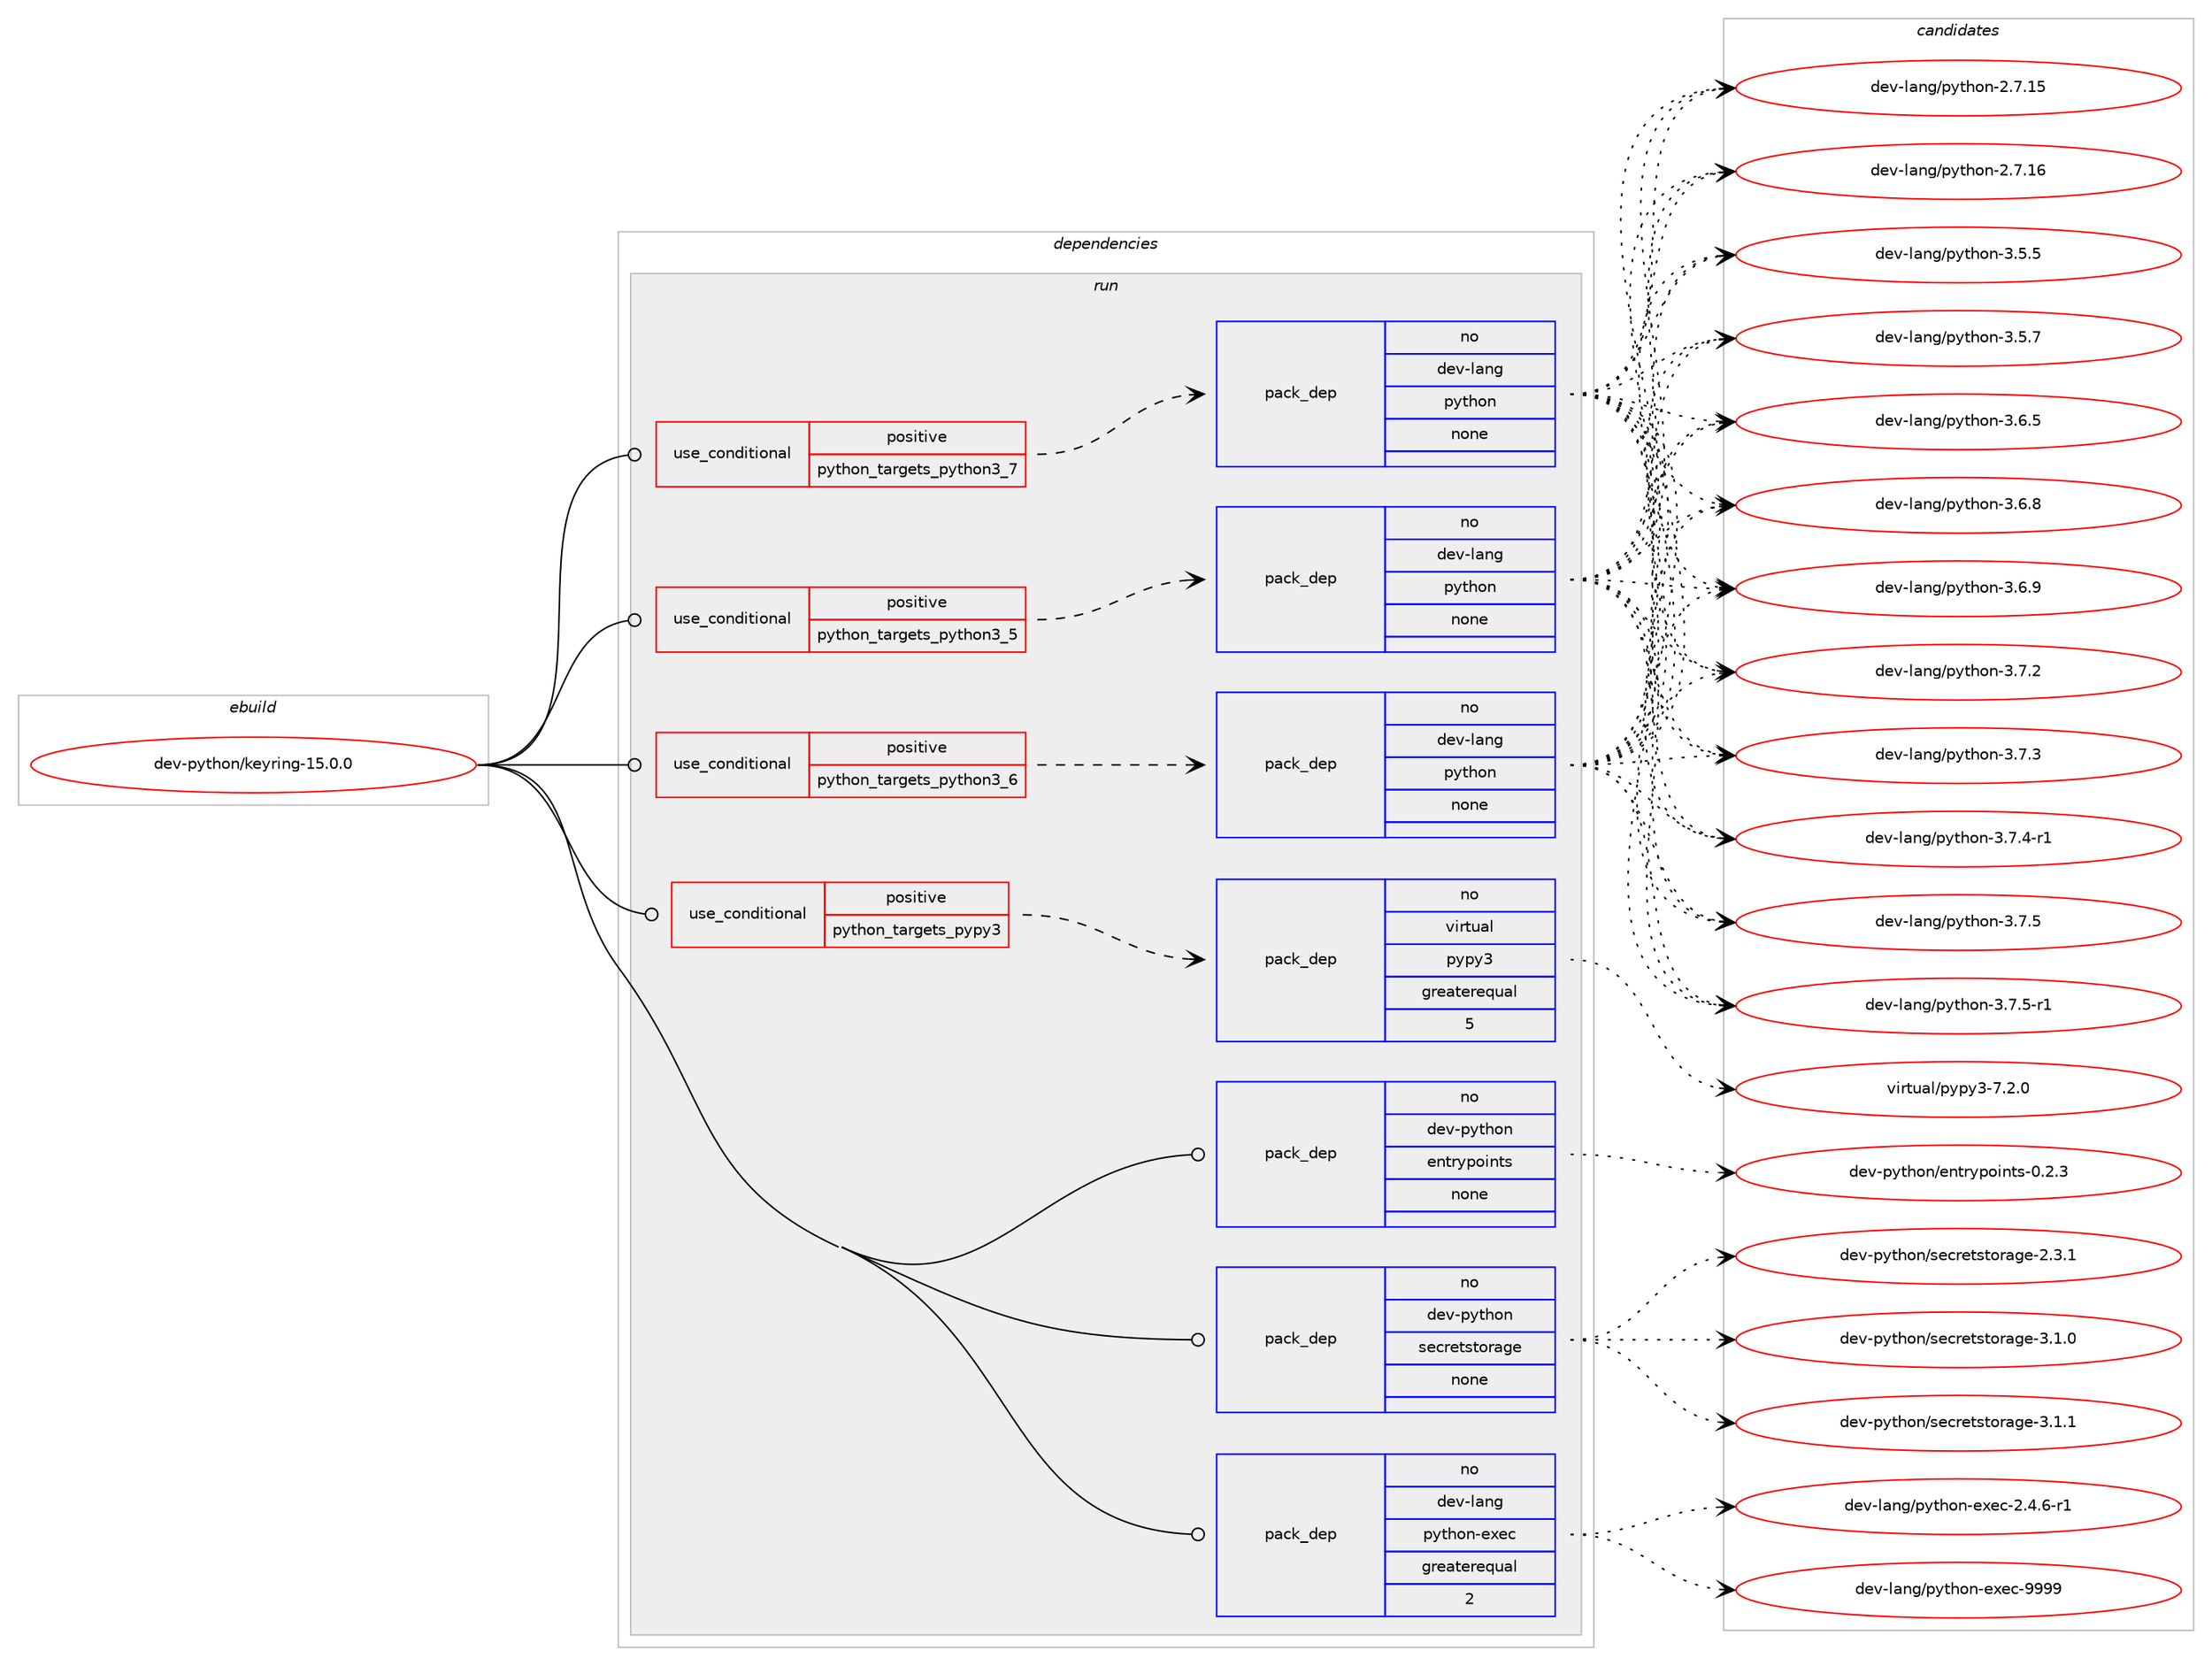 digraph prolog {

# *************
# Graph options
# *************

newrank=true;
concentrate=true;
compound=true;
graph [rankdir=LR,fontname=Helvetica,fontsize=10,ranksep=1.5];#, ranksep=2.5, nodesep=0.2];
edge  [arrowhead=vee];
node  [fontname=Helvetica,fontsize=10];

# **********
# The ebuild
# **********

subgraph cluster_leftcol {
color=gray;
rank=same;
label=<<i>ebuild</i>>;
id [label="dev-python/keyring-15.0.0", color=red, width=4, href="../dev-python/keyring-15.0.0.svg"];
}

# ****************
# The dependencies
# ****************

subgraph cluster_midcol {
color=gray;
label=<<i>dependencies</i>>;
subgraph cluster_compile {
fillcolor="#eeeeee";
style=filled;
label=<<i>compile</i>>;
}
subgraph cluster_compileandrun {
fillcolor="#eeeeee";
style=filled;
label=<<i>compile and run</i>>;
}
subgraph cluster_run {
fillcolor="#eeeeee";
style=filled;
label=<<i>run</i>>;
subgraph cond141747 {
dependency612151 [label=<<TABLE BORDER="0" CELLBORDER="1" CELLSPACING="0" CELLPADDING="4"><TR><TD ROWSPAN="3" CELLPADDING="10">use_conditional</TD></TR><TR><TD>positive</TD></TR><TR><TD>python_targets_pypy3</TD></TR></TABLE>>, shape=none, color=red];
subgraph pack458600 {
dependency612152 [label=<<TABLE BORDER="0" CELLBORDER="1" CELLSPACING="0" CELLPADDING="4" WIDTH="220"><TR><TD ROWSPAN="6" CELLPADDING="30">pack_dep</TD></TR><TR><TD WIDTH="110">no</TD></TR><TR><TD>virtual</TD></TR><TR><TD>pypy3</TD></TR><TR><TD>greaterequal</TD></TR><TR><TD>5</TD></TR></TABLE>>, shape=none, color=blue];
}
dependency612151:e -> dependency612152:w [weight=20,style="dashed",arrowhead="vee"];
}
id:e -> dependency612151:w [weight=20,style="solid",arrowhead="odot"];
subgraph cond141748 {
dependency612153 [label=<<TABLE BORDER="0" CELLBORDER="1" CELLSPACING="0" CELLPADDING="4"><TR><TD ROWSPAN="3" CELLPADDING="10">use_conditional</TD></TR><TR><TD>positive</TD></TR><TR><TD>python_targets_python3_5</TD></TR></TABLE>>, shape=none, color=red];
subgraph pack458601 {
dependency612154 [label=<<TABLE BORDER="0" CELLBORDER="1" CELLSPACING="0" CELLPADDING="4" WIDTH="220"><TR><TD ROWSPAN="6" CELLPADDING="30">pack_dep</TD></TR><TR><TD WIDTH="110">no</TD></TR><TR><TD>dev-lang</TD></TR><TR><TD>python</TD></TR><TR><TD>none</TD></TR><TR><TD></TD></TR></TABLE>>, shape=none, color=blue];
}
dependency612153:e -> dependency612154:w [weight=20,style="dashed",arrowhead="vee"];
}
id:e -> dependency612153:w [weight=20,style="solid",arrowhead="odot"];
subgraph cond141749 {
dependency612155 [label=<<TABLE BORDER="0" CELLBORDER="1" CELLSPACING="0" CELLPADDING="4"><TR><TD ROWSPAN="3" CELLPADDING="10">use_conditional</TD></TR><TR><TD>positive</TD></TR><TR><TD>python_targets_python3_6</TD></TR></TABLE>>, shape=none, color=red];
subgraph pack458602 {
dependency612156 [label=<<TABLE BORDER="0" CELLBORDER="1" CELLSPACING="0" CELLPADDING="4" WIDTH="220"><TR><TD ROWSPAN="6" CELLPADDING="30">pack_dep</TD></TR><TR><TD WIDTH="110">no</TD></TR><TR><TD>dev-lang</TD></TR><TR><TD>python</TD></TR><TR><TD>none</TD></TR><TR><TD></TD></TR></TABLE>>, shape=none, color=blue];
}
dependency612155:e -> dependency612156:w [weight=20,style="dashed",arrowhead="vee"];
}
id:e -> dependency612155:w [weight=20,style="solid",arrowhead="odot"];
subgraph cond141750 {
dependency612157 [label=<<TABLE BORDER="0" CELLBORDER="1" CELLSPACING="0" CELLPADDING="4"><TR><TD ROWSPAN="3" CELLPADDING="10">use_conditional</TD></TR><TR><TD>positive</TD></TR><TR><TD>python_targets_python3_7</TD></TR></TABLE>>, shape=none, color=red];
subgraph pack458603 {
dependency612158 [label=<<TABLE BORDER="0" CELLBORDER="1" CELLSPACING="0" CELLPADDING="4" WIDTH="220"><TR><TD ROWSPAN="6" CELLPADDING="30">pack_dep</TD></TR><TR><TD WIDTH="110">no</TD></TR><TR><TD>dev-lang</TD></TR><TR><TD>python</TD></TR><TR><TD>none</TD></TR><TR><TD></TD></TR></TABLE>>, shape=none, color=blue];
}
dependency612157:e -> dependency612158:w [weight=20,style="dashed",arrowhead="vee"];
}
id:e -> dependency612157:w [weight=20,style="solid",arrowhead="odot"];
subgraph pack458604 {
dependency612159 [label=<<TABLE BORDER="0" CELLBORDER="1" CELLSPACING="0" CELLPADDING="4" WIDTH="220"><TR><TD ROWSPAN="6" CELLPADDING="30">pack_dep</TD></TR><TR><TD WIDTH="110">no</TD></TR><TR><TD>dev-lang</TD></TR><TR><TD>python-exec</TD></TR><TR><TD>greaterequal</TD></TR><TR><TD>2</TD></TR></TABLE>>, shape=none, color=blue];
}
id:e -> dependency612159:w [weight=20,style="solid",arrowhead="odot"];
subgraph pack458605 {
dependency612160 [label=<<TABLE BORDER="0" CELLBORDER="1" CELLSPACING="0" CELLPADDING="4" WIDTH="220"><TR><TD ROWSPAN="6" CELLPADDING="30">pack_dep</TD></TR><TR><TD WIDTH="110">no</TD></TR><TR><TD>dev-python</TD></TR><TR><TD>entrypoints</TD></TR><TR><TD>none</TD></TR><TR><TD></TD></TR></TABLE>>, shape=none, color=blue];
}
id:e -> dependency612160:w [weight=20,style="solid",arrowhead="odot"];
subgraph pack458606 {
dependency612161 [label=<<TABLE BORDER="0" CELLBORDER="1" CELLSPACING="0" CELLPADDING="4" WIDTH="220"><TR><TD ROWSPAN="6" CELLPADDING="30">pack_dep</TD></TR><TR><TD WIDTH="110">no</TD></TR><TR><TD>dev-python</TD></TR><TR><TD>secretstorage</TD></TR><TR><TD>none</TD></TR><TR><TD></TD></TR></TABLE>>, shape=none, color=blue];
}
id:e -> dependency612161:w [weight=20,style="solid",arrowhead="odot"];
}
}

# **************
# The candidates
# **************

subgraph cluster_choices {
rank=same;
color=gray;
label=<<i>candidates</i>>;

subgraph choice458600 {
color=black;
nodesep=1;
choice118105114116117971084711212111212151455546504648 [label="virtual/pypy3-7.2.0", color=red, width=4,href="../virtual/pypy3-7.2.0.svg"];
dependency612152:e -> choice118105114116117971084711212111212151455546504648:w [style=dotted,weight="100"];
}
subgraph choice458601 {
color=black;
nodesep=1;
choice10010111845108971101034711212111610411111045504655464953 [label="dev-lang/python-2.7.15", color=red, width=4,href="../dev-lang/python-2.7.15.svg"];
choice10010111845108971101034711212111610411111045504655464954 [label="dev-lang/python-2.7.16", color=red, width=4,href="../dev-lang/python-2.7.16.svg"];
choice100101118451089711010347112121116104111110455146534653 [label="dev-lang/python-3.5.5", color=red, width=4,href="../dev-lang/python-3.5.5.svg"];
choice100101118451089711010347112121116104111110455146534655 [label="dev-lang/python-3.5.7", color=red, width=4,href="../dev-lang/python-3.5.7.svg"];
choice100101118451089711010347112121116104111110455146544653 [label="dev-lang/python-3.6.5", color=red, width=4,href="../dev-lang/python-3.6.5.svg"];
choice100101118451089711010347112121116104111110455146544656 [label="dev-lang/python-3.6.8", color=red, width=4,href="../dev-lang/python-3.6.8.svg"];
choice100101118451089711010347112121116104111110455146544657 [label="dev-lang/python-3.6.9", color=red, width=4,href="../dev-lang/python-3.6.9.svg"];
choice100101118451089711010347112121116104111110455146554650 [label="dev-lang/python-3.7.2", color=red, width=4,href="../dev-lang/python-3.7.2.svg"];
choice100101118451089711010347112121116104111110455146554651 [label="dev-lang/python-3.7.3", color=red, width=4,href="../dev-lang/python-3.7.3.svg"];
choice1001011184510897110103471121211161041111104551465546524511449 [label="dev-lang/python-3.7.4-r1", color=red, width=4,href="../dev-lang/python-3.7.4-r1.svg"];
choice100101118451089711010347112121116104111110455146554653 [label="dev-lang/python-3.7.5", color=red, width=4,href="../dev-lang/python-3.7.5.svg"];
choice1001011184510897110103471121211161041111104551465546534511449 [label="dev-lang/python-3.7.5-r1", color=red, width=4,href="../dev-lang/python-3.7.5-r1.svg"];
dependency612154:e -> choice10010111845108971101034711212111610411111045504655464953:w [style=dotted,weight="100"];
dependency612154:e -> choice10010111845108971101034711212111610411111045504655464954:w [style=dotted,weight="100"];
dependency612154:e -> choice100101118451089711010347112121116104111110455146534653:w [style=dotted,weight="100"];
dependency612154:e -> choice100101118451089711010347112121116104111110455146534655:w [style=dotted,weight="100"];
dependency612154:e -> choice100101118451089711010347112121116104111110455146544653:w [style=dotted,weight="100"];
dependency612154:e -> choice100101118451089711010347112121116104111110455146544656:w [style=dotted,weight="100"];
dependency612154:e -> choice100101118451089711010347112121116104111110455146544657:w [style=dotted,weight="100"];
dependency612154:e -> choice100101118451089711010347112121116104111110455146554650:w [style=dotted,weight="100"];
dependency612154:e -> choice100101118451089711010347112121116104111110455146554651:w [style=dotted,weight="100"];
dependency612154:e -> choice1001011184510897110103471121211161041111104551465546524511449:w [style=dotted,weight="100"];
dependency612154:e -> choice100101118451089711010347112121116104111110455146554653:w [style=dotted,weight="100"];
dependency612154:e -> choice1001011184510897110103471121211161041111104551465546534511449:w [style=dotted,weight="100"];
}
subgraph choice458602 {
color=black;
nodesep=1;
choice10010111845108971101034711212111610411111045504655464953 [label="dev-lang/python-2.7.15", color=red, width=4,href="../dev-lang/python-2.7.15.svg"];
choice10010111845108971101034711212111610411111045504655464954 [label="dev-lang/python-2.7.16", color=red, width=4,href="../dev-lang/python-2.7.16.svg"];
choice100101118451089711010347112121116104111110455146534653 [label="dev-lang/python-3.5.5", color=red, width=4,href="../dev-lang/python-3.5.5.svg"];
choice100101118451089711010347112121116104111110455146534655 [label="dev-lang/python-3.5.7", color=red, width=4,href="../dev-lang/python-3.5.7.svg"];
choice100101118451089711010347112121116104111110455146544653 [label="dev-lang/python-3.6.5", color=red, width=4,href="../dev-lang/python-3.6.5.svg"];
choice100101118451089711010347112121116104111110455146544656 [label="dev-lang/python-3.6.8", color=red, width=4,href="../dev-lang/python-3.6.8.svg"];
choice100101118451089711010347112121116104111110455146544657 [label="dev-lang/python-3.6.9", color=red, width=4,href="../dev-lang/python-3.6.9.svg"];
choice100101118451089711010347112121116104111110455146554650 [label="dev-lang/python-3.7.2", color=red, width=4,href="../dev-lang/python-3.7.2.svg"];
choice100101118451089711010347112121116104111110455146554651 [label="dev-lang/python-3.7.3", color=red, width=4,href="../dev-lang/python-3.7.3.svg"];
choice1001011184510897110103471121211161041111104551465546524511449 [label="dev-lang/python-3.7.4-r1", color=red, width=4,href="../dev-lang/python-3.7.4-r1.svg"];
choice100101118451089711010347112121116104111110455146554653 [label="dev-lang/python-3.7.5", color=red, width=4,href="../dev-lang/python-3.7.5.svg"];
choice1001011184510897110103471121211161041111104551465546534511449 [label="dev-lang/python-3.7.5-r1", color=red, width=4,href="../dev-lang/python-3.7.5-r1.svg"];
dependency612156:e -> choice10010111845108971101034711212111610411111045504655464953:w [style=dotted,weight="100"];
dependency612156:e -> choice10010111845108971101034711212111610411111045504655464954:w [style=dotted,weight="100"];
dependency612156:e -> choice100101118451089711010347112121116104111110455146534653:w [style=dotted,weight="100"];
dependency612156:e -> choice100101118451089711010347112121116104111110455146534655:w [style=dotted,weight="100"];
dependency612156:e -> choice100101118451089711010347112121116104111110455146544653:w [style=dotted,weight="100"];
dependency612156:e -> choice100101118451089711010347112121116104111110455146544656:w [style=dotted,weight="100"];
dependency612156:e -> choice100101118451089711010347112121116104111110455146544657:w [style=dotted,weight="100"];
dependency612156:e -> choice100101118451089711010347112121116104111110455146554650:w [style=dotted,weight="100"];
dependency612156:e -> choice100101118451089711010347112121116104111110455146554651:w [style=dotted,weight="100"];
dependency612156:e -> choice1001011184510897110103471121211161041111104551465546524511449:w [style=dotted,weight="100"];
dependency612156:e -> choice100101118451089711010347112121116104111110455146554653:w [style=dotted,weight="100"];
dependency612156:e -> choice1001011184510897110103471121211161041111104551465546534511449:w [style=dotted,weight="100"];
}
subgraph choice458603 {
color=black;
nodesep=1;
choice10010111845108971101034711212111610411111045504655464953 [label="dev-lang/python-2.7.15", color=red, width=4,href="../dev-lang/python-2.7.15.svg"];
choice10010111845108971101034711212111610411111045504655464954 [label="dev-lang/python-2.7.16", color=red, width=4,href="../dev-lang/python-2.7.16.svg"];
choice100101118451089711010347112121116104111110455146534653 [label="dev-lang/python-3.5.5", color=red, width=4,href="../dev-lang/python-3.5.5.svg"];
choice100101118451089711010347112121116104111110455146534655 [label="dev-lang/python-3.5.7", color=red, width=4,href="../dev-lang/python-3.5.7.svg"];
choice100101118451089711010347112121116104111110455146544653 [label="dev-lang/python-3.6.5", color=red, width=4,href="../dev-lang/python-3.6.5.svg"];
choice100101118451089711010347112121116104111110455146544656 [label="dev-lang/python-3.6.8", color=red, width=4,href="../dev-lang/python-3.6.8.svg"];
choice100101118451089711010347112121116104111110455146544657 [label="dev-lang/python-3.6.9", color=red, width=4,href="../dev-lang/python-3.6.9.svg"];
choice100101118451089711010347112121116104111110455146554650 [label="dev-lang/python-3.7.2", color=red, width=4,href="../dev-lang/python-3.7.2.svg"];
choice100101118451089711010347112121116104111110455146554651 [label="dev-lang/python-3.7.3", color=red, width=4,href="../dev-lang/python-3.7.3.svg"];
choice1001011184510897110103471121211161041111104551465546524511449 [label="dev-lang/python-3.7.4-r1", color=red, width=4,href="../dev-lang/python-3.7.4-r1.svg"];
choice100101118451089711010347112121116104111110455146554653 [label="dev-lang/python-3.7.5", color=red, width=4,href="../dev-lang/python-3.7.5.svg"];
choice1001011184510897110103471121211161041111104551465546534511449 [label="dev-lang/python-3.7.5-r1", color=red, width=4,href="../dev-lang/python-3.7.5-r1.svg"];
dependency612158:e -> choice10010111845108971101034711212111610411111045504655464953:w [style=dotted,weight="100"];
dependency612158:e -> choice10010111845108971101034711212111610411111045504655464954:w [style=dotted,weight="100"];
dependency612158:e -> choice100101118451089711010347112121116104111110455146534653:w [style=dotted,weight="100"];
dependency612158:e -> choice100101118451089711010347112121116104111110455146534655:w [style=dotted,weight="100"];
dependency612158:e -> choice100101118451089711010347112121116104111110455146544653:w [style=dotted,weight="100"];
dependency612158:e -> choice100101118451089711010347112121116104111110455146544656:w [style=dotted,weight="100"];
dependency612158:e -> choice100101118451089711010347112121116104111110455146544657:w [style=dotted,weight="100"];
dependency612158:e -> choice100101118451089711010347112121116104111110455146554650:w [style=dotted,weight="100"];
dependency612158:e -> choice100101118451089711010347112121116104111110455146554651:w [style=dotted,weight="100"];
dependency612158:e -> choice1001011184510897110103471121211161041111104551465546524511449:w [style=dotted,weight="100"];
dependency612158:e -> choice100101118451089711010347112121116104111110455146554653:w [style=dotted,weight="100"];
dependency612158:e -> choice1001011184510897110103471121211161041111104551465546534511449:w [style=dotted,weight="100"];
}
subgraph choice458604 {
color=black;
nodesep=1;
choice10010111845108971101034711212111610411111045101120101994550465246544511449 [label="dev-lang/python-exec-2.4.6-r1", color=red, width=4,href="../dev-lang/python-exec-2.4.6-r1.svg"];
choice10010111845108971101034711212111610411111045101120101994557575757 [label="dev-lang/python-exec-9999", color=red, width=4,href="../dev-lang/python-exec-9999.svg"];
dependency612159:e -> choice10010111845108971101034711212111610411111045101120101994550465246544511449:w [style=dotted,weight="100"];
dependency612159:e -> choice10010111845108971101034711212111610411111045101120101994557575757:w [style=dotted,weight="100"];
}
subgraph choice458605 {
color=black;
nodesep=1;
choice1001011184511212111610411111047101110116114121112111105110116115454846504651 [label="dev-python/entrypoints-0.2.3", color=red, width=4,href="../dev-python/entrypoints-0.2.3.svg"];
dependency612160:e -> choice1001011184511212111610411111047101110116114121112111105110116115454846504651:w [style=dotted,weight="100"];
}
subgraph choice458606 {
color=black;
nodesep=1;
choice10010111845112121116104111110471151019911410111611511611111497103101455046514649 [label="dev-python/secretstorage-2.3.1", color=red, width=4,href="../dev-python/secretstorage-2.3.1.svg"];
choice10010111845112121116104111110471151019911410111611511611111497103101455146494648 [label="dev-python/secretstorage-3.1.0", color=red, width=4,href="../dev-python/secretstorage-3.1.0.svg"];
choice10010111845112121116104111110471151019911410111611511611111497103101455146494649 [label="dev-python/secretstorage-3.1.1", color=red, width=4,href="../dev-python/secretstorage-3.1.1.svg"];
dependency612161:e -> choice10010111845112121116104111110471151019911410111611511611111497103101455046514649:w [style=dotted,weight="100"];
dependency612161:e -> choice10010111845112121116104111110471151019911410111611511611111497103101455146494648:w [style=dotted,weight="100"];
dependency612161:e -> choice10010111845112121116104111110471151019911410111611511611111497103101455146494649:w [style=dotted,weight="100"];
}
}

}
